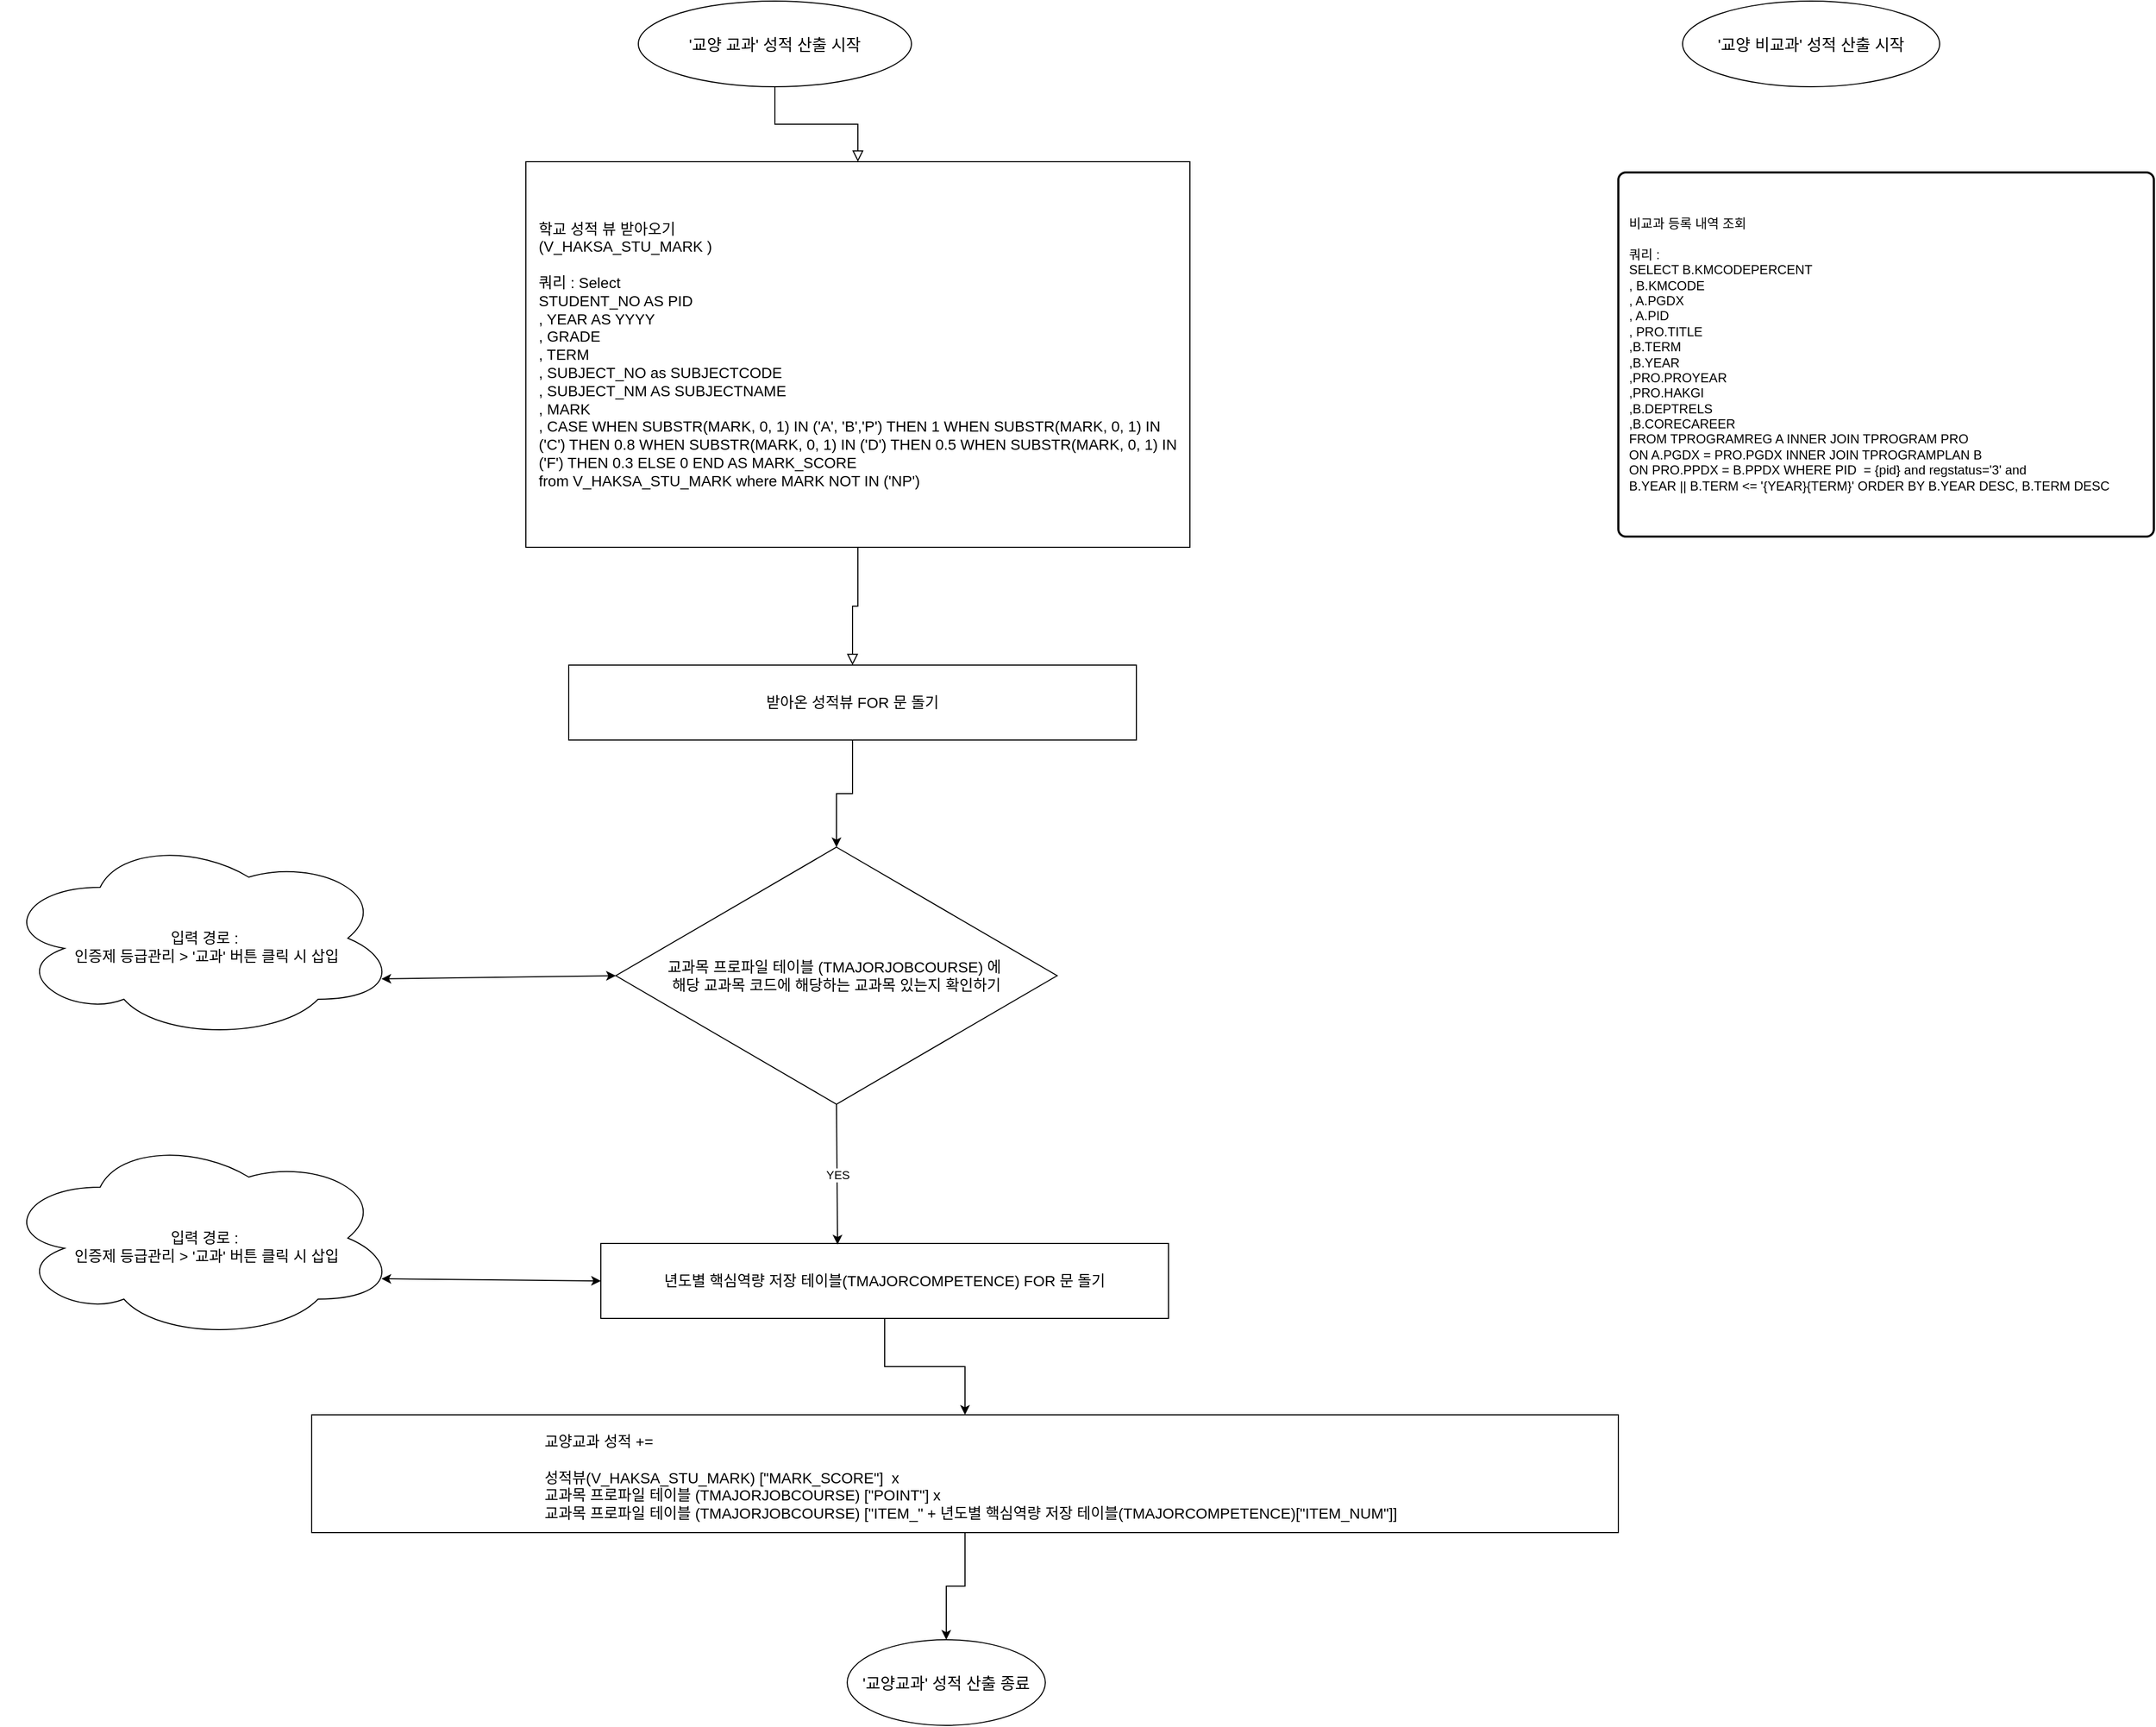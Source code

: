 <mxfile version="24.7.17">
  <diagram id="C5RBs43oDa-KdzZeNtuy" name="Page-1">
    <mxGraphModel dx="1434" dy="772" grid="1" gridSize="10" guides="1" tooltips="1" connect="1" arrows="1" fold="1" page="1" pageScale="1" pageWidth="827" pageHeight="1169" math="0" shadow="0">
      <root>
        <mxCell id="WIyWlLk6GJQsqaUBKTNV-0" />
        <mxCell id="WIyWlLk6GJQsqaUBKTNV-1" parent="WIyWlLk6GJQsqaUBKTNV-0" />
        <mxCell id="pGIJmbj-0f2mSrclGapS-0" value="" style="rounded=0;html=1;jettySize=auto;orthogonalLoop=1;fontSize=11;endArrow=block;endFill=0;endSize=8;strokeWidth=1;shadow=0;labelBackgroundColor=none;edgeStyle=orthogonalEdgeStyle;exitX=0.5;exitY=1;exitDx=0;exitDy=0;" parent="WIyWlLk6GJQsqaUBKTNV-1" source="pGIJmbj-0f2mSrclGapS-13" target="pGIJmbj-0f2mSrclGapS-18" edge="1">
          <mxGeometry relative="1" as="geometry">
            <mxPoint x="775" y="120" as="sourcePoint" />
            <mxPoint x="740" y="170" as="targetPoint" />
          </mxGeometry>
        </mxCell>
        <mxCell id="pGIJmbj-0f2mSrclGapS-13" value="&#39;교양 교과&#39; 성적 산출 시작" style="ellipse;whiteSpace=wrap;html=1;fontSize=15;" parent="WIyWlLk6GJQsqaUBKTNV-1" vertex="1">
          <mxGeometry x="715" y="30" width="255" height="80" as="geometry" />
        </mxCell>
        <mxCell id="pGIJmbj-0f2mSrclGapS-14" value="&#39;교양교과&#39; 성적 산출 종료" style="ellipse;whiteSpace=wrap;html=1;fontSize=15;" parent="WIyWlLk6GJQsqaUBKTNV-1" vertex="1">
          <mxGeometry x="910" y="1560" width="185" height="80" as="geometry" />
        </mxCell>
        <mxCell id="pGIJmbj-0f2mSrclGapS-15" value="" style="rounded=0;html=1;jettySize=auto;orthogonalLoop=1;fontSize=11;endArrow=block;endFill=0;endSize=8;strokeWidth=1;shadow=0;labelBackgroundColor=none;edgeStyle=orthogonalEdgeStyle;" parent="WIyWlLk6GJQsqaUBKTNV-1" source="pGIJmbj-0f2mSrclGapS-18" target="pGIJmbj-0f2mSrclGapS-19" edge="1">
          <mxGeometry relative="1" as="geometry">
            <mxPoint x="965" y="410" as="sourcePoint" />
            <mxPoint x="980" y="690" as="targetPoint" />
          </mxGeometry>
        </mxCell>
        <mxCell id="pGIJmbj-0f2mSrclGapS-18" value="&lt;span style=&quot;font-size: 14px;&quot;&gt;학교 성적 뷰 받아오기&lt;/span&gt;&lt;div style=&quot;font-size: 14px;&quot;&gt;&lt;div style=&quot;font-size: 14px;&quot;&gt;(V_HAKSA_STU_MARK )&lt;/div&gt;&lt;div style=&quot;font-size: 14px;&quot;&gt;&lt;br style=&quot;font-size: 14px;&quot;&gt;&lt;/div&gt;&lt;div style=&quot;font-size: 14px;&quot;&gt;&lt;div style=&quot;font-size: 14px;&quot;&gt;쿼리 : Select&amp;nbsp;&lt;/div&gt;&lt;div style=&quot;font-size: 14px;&quot;&gt;STUDENT_NO AS PID&lt;/div&gt;&lt;div style=&quot;font-size: 14px;&quot;&gt;, YEAR AS YYYY&lt;/div&gt;&lt;div style=&quot;font-size: 14px;&quot;&gt;, GRADE&lt;/div&gt;&lt;div style=&quot;font-size: 14px;&quot;&gt;, TERM&lt;/div&gt;&lt;div style=&quot;font-size: 14px;&quot;&gt;, SUBJECT_NO as SUBJECTCODE&lt;/div&gt;&lt;div style=&quot;font-size: 14px;&quot;&gt;, SUBJECT_NM AS SUBJECTNAME&lt;/div&gt;&lt;div style=&quot;font-size: 14px;&quot;&gt;, MARK&lt;/div&gt;&lt;div style=&quot;font-size: 14px;&quot;&gt;, CASE WHEN SUBSTR(MARK, 0, 1) IN (&#39;A&#39;, &#39;B&#39;,&#39;P&#39;) THEN 1 WHEN SUBSTR(MARK, 0, 1) IN (&#39;C&#39;) THEN 0.8 WHEN SUBSTR(MARK, 0, 1) IN (&#39;D&#39;) THEN 0.5 WHEN SUBSTR(MARK, 0, 1) IN (&#39;F&#39;) THEN 0.3 ELSE 0 END AS MARK_SCORE&amp;nbsp;&lt;/div&gt;&lt;div style=&quot;font-size: 14px;&quot;&gt;from V_HAKSA_STU_MARK where MARK NOT IN (&#39;NP&#39;)&lt;/div&gt;&lt;/div&gt;&lt;/div&gt;" style="rounded=0;whiteSpace=wrap;html=1;align=left;spacingLeft=10;fontSize=14;" parent="WIyWlLk6GJQsqaUBKTNV-1" vertex="1">
          <mxGeometry x="610" y="180" width="620" height="360" as="geometry" />
        </mxCell>
        <mxCell id="pGIJmbj-0f2mSrclGapS-21" style="edgeStyle=orthogonalEdgeStyle;rounded=0;orthogonalLoop=1;jettySize=auto;html=1;" parent="WIyWlLk6GJQsqaUBKTNV-1" source="pGIJmbj-0f2mSrclGapS-19" target="pGIJmbj-0f2mSrclGapS-20" edge="1">
          <mxGeometry relative="1" as="geometry" />
        </mxCell>
        <mxCell id="pGIJmbj-0f2mSrclGapS-19" value="받아온 성적뷰 FOR 문 돌기" style="rounded=0;whiteSpace=wrap;html=1;fontSize=14;" parent="WIyWlLk6GJQsqaUBKTNV-1" vertex="1">
          <mxGeometry x="650" y="650" width="530" height="70" as="geometry" />
        </mxCell>
        <mxCell id="pGIJmbj-0f2mSrclGapS-20" value="교과목 프로파일 테이블 (TMAJORJOBCOURSE) 에&amp;nbsp;&lt;div style=&quot;font-size: 14px;&quot;&gt;해당 교과목 코드에 해당하는 교과목 있는지 확인하기&lt;/div&gt;" style="rhombus;whiteSpace=wrap;html=1;fontSize=14;" parent="WIyWlLk6GJQsqaUBKTNV-1" vertex="1">
          <mxGeometry x="694" y="820" width="412" height="240" as="geometry" />
        </mxCell>
        <mxCell id="pGIJmbj-0f2mSrclGapS-38" style="edgeStyle=orthogonalEdgeStyle;rounded=0;orthogonalLoop=1;jettySize=auto;html=1;entryX=0.5;entryY=0;entryDx=0;entryDy=0;" parent="WIyWlLk6GJQsqaUBKTNV-1" source="pGIJmbj-0f2mSrclGapS-29" target="pGIJmbj-0f2mSrclGapS-37" edge="1">
          <mxGeometry relative="1" as="geometry" />
        </mxCell>
        <mxCell id="pGIJmbj-0f2mSrclGapS-29" value="년도별 핵심역량 저장 테이블(TMAJORCOMPETENCE) FOR 문 돌기" style="rounded=0;whiteSpace=wrap;html=1;fontSize=14;" parent="WIyWlLk6GJQsqaUBKTNV-1" vertex="1">
          <mxGeometry x="680" y="1190" width="530" height="70" as="geometry" />
        </mxCell>
        <mxCell id="pGIJmbj-0f2mSrclGapS-34" value="" style="endArrow=classic;html=1;rounded=0;exitX=0.5;exitY=1;exitDx=0;exitDy=0;entryX=0.417;entryY=0.014;entryDx=0;entryDy=0;entryPerimeter=0;" parent="WIyWlLk6GJQsqaUBKTNV-1" source="pGIJmbj-0f2mSrclGapS-20" target="pGIJmbj-0f2mSrclGapS-29" edge="1">
          <mxGeometry relative="1" as="geometry">
            <mxPoint x="960" y="990" as="sourcePoint" />
            <mxPoint x="1060" y="990" as="targetPoint" />
          </mxGeometry>
        </mxCell>
        <mxCell id="pGIJmbj-0f2mSrclGapS-35" value="YES" style="edgeLabel;resizable=0;html=1;;align=center;verticalAlign=middle;" parent="pGIJmbj-0f2mSrclGapS-34" connectable="0" vertex="1">
          <mxGeometry relative="1" as="geometry" />
        </mxCell>
        <mxCell id="pGIJmbj-0f2mSrclGapS-39" style="edgeStyle=orthogonalEdgeStyle;rounded=0;orthogonalLoop=1;jettySize=auto;html=1;" parent="WIyWlLk6GJQsqaUBKTNV-1" source="pGIJmbj-0f2mSrclGapS-37" target="pGIJmbj-0f2mSrclGapS-14" edge="1">
          <mxGeometry relative="1" as="geometry" />
        </mxCell>
        <mxCell id="pGIJmbj-0f2mSrclGapS-37" value="&lt;div style=&quot;text-align: left; font-size: 14px;&quot;&gt;&lt;span style=&quot;background-color: initial; font-size: 14px;&quot;&gt;&lt;br style=&quot;font-size: 14px;&quot;&gt;&lt;/span&gt;&lt;/div&gt;&lt;div style=&quot;text-align: left; font-size: 14px;&quot;&gt;&lt;span style=&quot;background-color: initial; font-size: 14px;&quot;&gt;교양교과 성적 +=&amp;nbsp;&lt;/span&gt;&lt;/div&gt;&lt;div style=&quot;text-align: left; font-size: 14px;&quot;&gt;&lt;span style=&quot;background-color: initial; font-size: 14px;&quot;&gt;&lt;br style=&quot;font-size: 14px;&quot;&gt;&lt;/span&gt;&lt;/div&gt;&lt;div style=&quot;text-align: left; font-size: 14px;&quot;&gt;&lt;span style=&quot;background-color: initial; font-size: 14px;&quot;&gt;성적뷰(&lt;/span&gt;&lt;span style=&quot;background-color: initial; text-align: left; font-size: 14px;&quot;&gt;V_HAKSA_STU_MARK) [&quot;&lt;/span&gt;&lt;span style=&quot;background-color: initial; font-size: 14px;&quot;&gt;MARK_SCORE&quot;]&amp;nbsp; x&amp;nbsp;&amp;nbsp;&lt;/span&gt;&lt;/div&gt;&lt;div style=&quot;text-align: left; font-size: 14px;&quot;&gt;&lt;span style=&quot;background-color: initial; text-align: center; font-size: 14px;&quot;&gt;교과목 프로파일 테이블 (TMAJORJOBCOURSE) [&quot;POINT&quot;] x&amp;nbsp;&lt;/span&gt;&lt;/div&gt;&lt;div style=&quot;text-align: left; font-size: 14px;&quot;&gt;&lt;span style=&quot;background-color: initial; text-align: center; font-size: 14px;&quot;&gt;교과목 프로파일 테이블 (TMAJORJOBCOURSE) [&quot;ITEM_&quot; +&amp;nbsp;&lt;/span&gt;&lt;span style=&quot;text-align: center; font-size: 14px;&quot;&gt;년도별 핵심역량 저장 테이블(TMAJORCOMPETENCE)[&quot;ITEM_NUM&quot;&lt;/span&gt;&lt;span style=&quot;background-color: initial; text-align: center; font-size: 14px;&quot;&gt;]]&lt;/span&gt;&lt;/div&gt;" style="rounded=0;whiteSpace=wrap;html=1;spacingLeft=11;spacingBottom=10;fontSize=14;" parent="WIyWlLk6GJQsqaUBKTNV-1" vertex="1">
          <mxGeometry x="410" y="1350" width="1220" height="110" as="geometry" />
        </mxCell>
        <mxCell id="pGIJmbj-0f2mSrclGapS-40" value="&lt;div style=&quot;font-size: 14px;&quot;&gt;&lt;br style=&quot;font-size: 14px;&quot;&gt;&lt;/div&gt;&lt;div style=&quot;font-size: 14px;&quot;&gt;입력 경로 :&amp;nbsp;&lt;/div&gt;&lt;div style=&quot;font-size: 14px;&quot;&gt;인증제 등급관리 &amp;gt; &#39;교과&#39; 버튼 클릭 시 삽입&lt;br style=&quot;font-size: 14px;&quot;&gt;&lt;/div&gt;" style="ellipse;shape=cloud;whiteSpace=wrap;html=1;fontSize=14;spacingLeft=14;" parent="WIyWlLk6GJQsqaUBKTNV-1" vertex="1">
          <mxGeometry x="120" y="810" width="370" height="190" as="geometry" />
        </mxCell>
        <mxCell id="pGIJmbj-0f2mSrclGapS-43" value="&lt;div style=&quot;font-size: 14px;&quot;&gt;&lt;br style=&quot;font-size: 14px;&quot;&gt;&lt;/div&gt;&lt;div style=&quot;font-size: 14px;&quot;&gt;입력 경로 :&amp;nbsp;&lt;/div&gt;&lt;div style=&quot;font-size: 14px;&quot;&gt;인증제 등급관리 &amp;gt; &#39;교과&#39; 버튼 클릭 시 삽입&lt;br style=&quot;font-size: 14px;&quot;&gt;&lt;/div&gt;" style="ellipse;shape=cloud;whiteSpace=wrap;html=1;fontSize=14;spacingLeft=14;" parent="WIyWlLk6GJQsqaUBKTNV-1" vertex="1">
          <mxGeometry x="120" y="1090" width="370" height="190" as="geometry" />
        </mxCell>
        <mxCell id="pGIJmbj-0f2mSrclGapS-45" value="" style="endArrow=classic;startArrow=classic;html=1;rounded=0;entryX=0;entryY=0.5;entryDx=0;entryDy=0;exitX=0.96;exitY=0.7;exitDx=0;exitDy=0;exitPerimeter=0;" parent="WIyWlLk6GJQsqaUBKTNV-1" source="pGIJmbj-0f2mSrclGapS-40" target="pGIJmbj-0f2mSrclGapS-20" edge="1">
          <mxGeometry width="50" height="50" relative="1" as="geometry">
            <mxPoint x="790" y="1210" as="sourcePoint" />
            <mxPoint x="840" y="1160" as="targetPoint" />
          </mxGeometry>
        </mxCell>
        <mxCell id="pGIJmbj-0f2mSrclGapS-46" value="" style="endArrow=classic;startArrow=classic;html=1;rounded=0;entryX=0;entryY=0.5;entryDx=0;entryDy=0;exitX=0.96;exitY=0.7;exitDx=0;exitDy=0;exitPerimeter=0;" parent="WIyWlLk6GJQsqaUBKTNV-1" source="pGIJmbj-0f2mSrclGapS-43" target="pGIJmbj-0f2mSrclGapS-29" edge="1">
          <mxGeometry width="50" height="50" relative="1" as="geometry">
            <mxPoint x="473" y="1060" as="sourcePoint" />
            <mxPoint x="660" y="1130" as="targetPoint" />
          </mxGeometry>
        </mxCell>
        <mxCell id="TI4pqq-0Ur0KhcYKkDTI-0" value="&#39;교양 비교과&#39; 성적 산출 시작" style="ellipse;whiteSpace=wrap;html=1;fontSize=15;" parent="WIyWlLk6GJQsqaUBKTNV-1" vertex="1">
          <mxGeometry x="1690" y="30" width="240" height="80" as="geometry" />
        </mxCell>
        <mxCell id="tg3y-EARPhffcgVbwgIG-0" value="비교과 등록 내역 조회&lt;div&gt;&lt;br&gt;&lt;/div&gt;&lt;div&gt;쿼리 :&amp;nbsp;&lt;/div&gt;&lt;div&gt;SELECT B.KMCODEPERCENT&lt;/div&gt;&lt;div&gt;, B.KMCODE&lt;/div&gt;&lt;div&gt;, A.PGDX&lt;/div&gt;&lt;div&gt;, A.PID&lt;/div&gt;&lt;div&gt;, PRO.TITLE&lt;/div&gt;&lt;div&gt;,B.TERM&lt;/div&gt;&lt;div&gt;,B.YEAR&lt;/div&gt;&lt;div&gt;,PRO.PROYEAR&lt;/div&gt;&lt;div&gt;,PRO.HAKGI&lt;/div&gt;&lt;div&gt;,B.DEPTRELS&lt;/div&gt;&lt;div&gt;,B.CORECAREER&amp;nbsp;&lt;/div&gt;&lt;div&gt;FROM TPROGRAMREG A INNER JOIN TPROGRAM PRO&amp;nbsp;&lt;/div&gt;&lt;div&gt;ON A.PGDX = PRO.PGDX INNER JOIN TPROGRAMPLAN B&amp;nbsp;&lt;/div&gt;&lt;div&gt;ON PRO.PPDX = B.PPDX WHERE PID&amp;nbsp; = {pid} and regstatus=&#39;3&#39; and&amp;nbsp;&lt;br&gt;&lt;/div&gt;&lt;div&gt;B.YEAR || B.TERM &amp;lt;= &#39;{YEAR}{TERM}&#39; ORDER BY B.YEAR DESC, B.TERM DESC&lt;/div&gt;" style="rounded=1;whiteSpace=wrap;html=1;absoluteArcSize=1;arcSize=14;strokeWidth=2;align=left;spacingLeft=8;" vertex="1" parent="WIyWlLk6GJQsqaUBKTNV-1">
          <mxGeometry x="1630" y="190" width="500" height="340" as="geometry" />
        </mxCell>
      </root>
    </mxGraphModel>
  </diagram>
</mxfile>
